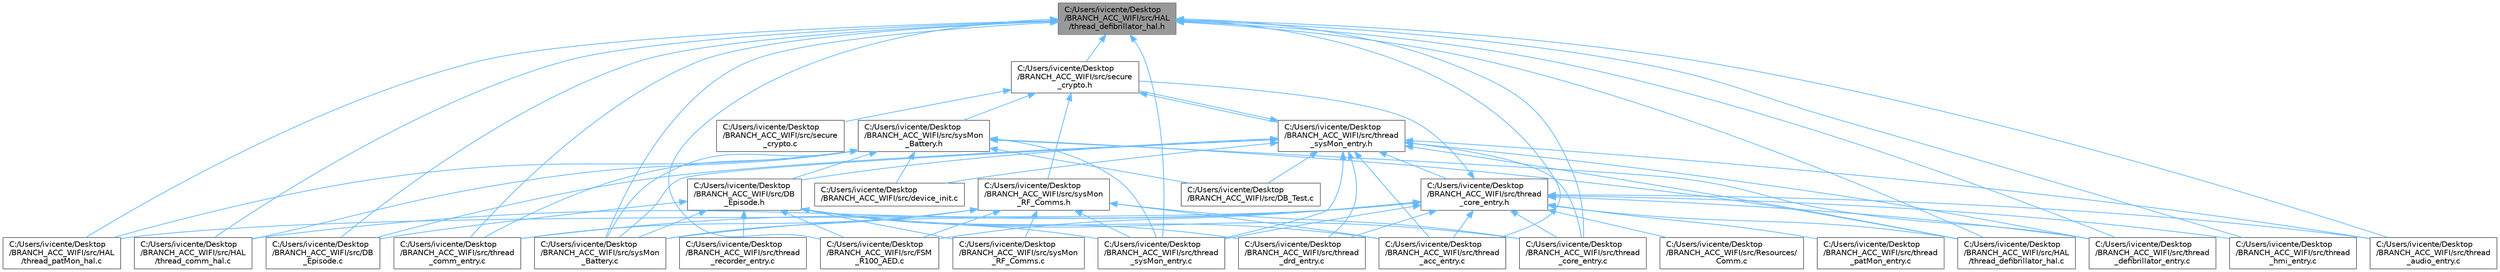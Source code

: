 digraph "C:/Users/ivicente/Desktop/BRANCH_ACC_WIFI/src/HAL/thread_defibrillator_hal.h"
{
 // LATEX_PDF_SIZE
  bgcolor="transparent";
  edge [fontname=Helvetica,fontsize=10,labelfontname=Helvetica,labelfontsize=10];
  node [fontname=Helvetica,fontsize=10,shape=box,height=0.2,width=0.4];
  Node1 [id="Node000001",label="C:/Users/ivicente/Desktop\l/BRANCH_ACC_WIFI/src/HAL\l/thread_defibrillator_hal.h",height=0.2,width=0.4,color="gray40", fillcolor="grey60", style="filled", fontcolor="black",tooltip="Header with functions related to the defibrillator BSP service."];
  Node1 -> Node2 [id="edge1_Node000001_Node000002",dir="back",color="steelblue1",style="solid",tooltip=" "];
  Node2 [id="Node000002",label="C:/Users/ivicente/Desktop\l/BRANCH_ACC_WIFI/src/DB\l_Episode.c",height=0.2,width=0.4,color="grey40", fillcolor="white", style="filled",URL="$a00002.html",tooltip=" "];
  Node1 -> Node3 [id="edge2_Node000001_Node000003",dir="back",color="steelblue1",style="solid",tooltip=" "];
  Node3 [id="Node000003",label="C:/Users/ivicente/Desktop\l/BRANCH_ACC_WIFI/src/FSM\l_R100_AED.c",height=0.2,width=0.4,color="grey40", fillcolor="white", style="filled",URL="$a00023.html",tooltip=" "];
  Node1 -> Node4 [id="edge3_Node000001_Node000004",dir="back",color="steelblue1",style="solid",tooltip=" "];
  Node4 [id="Node000004",label="C:/Users/ivicente/Desktop\l/BRANCH_ACC_WIFI/src/HAL\l/thread_comm_hal.c",height=0.2,width=0.4,color="grey40", fillcolor="white", style="filled",URL="$a00188.html",tooltip="HAL for Comm Thread."];
  Node1 -> Node5 [id="edge4_Node000001_Node000005",dir="back",color="steelblue1",style="solid",tooltip=" "];
  Node5 [id="Node000005",label="C:/Users/ivicente/Desktop\l/BRANCH_ACC_WIFI/src/HAL\l/thread_defibrillator_hal.c",height=0.2,width=0.4,color="grey40", fillcolor="white", style="filled",URL="$a00200.html",tooltip=" "];
  Node1 -> Node6 [id="edge5_Node000001_Node000006",dir="back",color="steelblue1",style="solid",tooltip=" "];
  Node6 [id="Node000006",label="C:/Users/ivicente/Desktop\l/BRANCH_ACC_WIFI/src/HAL\l/thread_patMon_hal.c",height=0.2,width=0.4,color="grey40", fillcolor="white", style="filled",URL="$a00218.html",tooltip=" "];
  Node1 -> Node7 [id="edge6_Node000001_Node000007",dir="back",color="steelblue1",style="solid",tooltip=" "];
  Node7 [id="Node000007",label="C:/Users/ivicente/Desktop\l/BRANCH_ACC_WIFI/src/secure\l_crypto.h",height=0.2,width=0.4,color="grey40", fillcolor="white", style="filled",URL="$a00050.html",tooltip="NetX secure for check certificates."];
  Node7 -> Node8 [id="edge7_Node000007_Node000008",dir="back",color="steelblue1",style="solid",tooltip=" "];
  Node8 [id="Node000008",label="C:/Users/ivicente/Desktop\l/BRANCH_ACC_WIFI/src/secure\l_crypto.c",height=0.2,width=0.4,color="grey40", fillcolor="white", style="filled",URL="$a00047.html",tooltip="NetX secure for check certificates. To use these functions you must first call nx_init()."];
  Node7 -> Node9 [id="edge8_Node000007_Node000009",dir="back",color="steelblue1",style="solid",tooltip=" "];
  Node9 [id="Node000009",label="C:/Users/ivicente/Desktop\l/BRANCH_ACC_WIFI/src/sysMon\l_Battery.h",height=0.2,width=0.4,color="grey40", fillcolor="white", style="filled",URL="$a00056.html",tooltip="Header with functions related to the battery services."];
  Node9 -> Node10 [id="edge9_Node000009_Node000010",dir="back",color="steelblue1",style="solid",tooltip=" "];
  Node10 [id="Node000010",label="C:/Users/ivicente/Desktop\l/BRANCH_ACC_WIFI/src/DB\l_Episode.h",height=0.2,width=0.4,color="grey40", fillcolor="white", style="filled",URL="$a00005.html",tooltip="Episode header file."];
  Node10 -> Node2 [id="edge10_Node000010_Node000002",dir="back",color="steelblue1",style="solid",tooltip=" "];
  Node10 -> Node3 [id="edge11_Node000010_Node000003",dir="back",color="steelblue1",style="solid",tooltip=" "];
  Node10 -> Node11 [id="edge12_Node000010_Node000011",dir="back",color="steelblue1",style="solid",tooltip=" "];
  Node11 [id="Node000011",label="C:/Users/ivicente/Desktop\l/BRANCH_ACC_WIFI/src/sysMon\l_Battery.c",height=0.2,width=0.4,color="grey40", fillcolor="white", style="filled",URL="$a00053.html",tooltip="Battery functions executed in the context of the SysMon thread."];
  Node10 -> Node12 [id="edge13_Node000010_Node000012",dir="back",color="steelblue1",style="solid",tooltip=" "];
  Node12 [id="Node000012",label="C:/Users/ivicente/Desktop\l/BRANCH_ACC_WIFI/src/sysMon\l_RF_Comms.c",height=0.2,width=0.4,color="grey40", fillcolor="white", style="filled",URL="$a00059.html",tooltip="RF communications executed in the context of the SysMon thread."];
  Node10 -> Node13 [id="edge14_Node000010_Node000013",dir="back",color="steelblue1",style="solid",tooltip=" "];
  Node13 [id="Node000013",label="C:/Users/ivicente/Desktop\l/BRANCH_ACC_WIFI/src/thread\l_acc_entry.c",height=0.2,width=0.4,color="grey40", fillcolor="white", style="filled",URL="$a00065.html",tooltip=" "];
  Node10 -> Node14 [id="edge15_Node000010_Node000014",dir="back",color="steelblue1",style="solid",tooltip=" "];
  Node14 [id="Node000014",label="C:/Users/ivicente/Desktop\l/BRANCH_ACC_WIFI/src/thread\l_core_entry.c",height=0.2,width=0.4,color="grey40", fillcolor="white", style="filled",URL="$a00086.html",tooltip=" "];
  Node10 -> Node15 [id="edge16_Node000010_Node000015",dir="back",color="steelblue1",style="solid",tooltip=" "];
  Node15 [id="Node000015",label="C:/Users/ivicente/Desktop\l/BRANCH_ACC_WIFI/src/thread\l_drd_entry.c",height=0.2,width=0.4,color="grey40", fillcolor="white", style="filled",URL="$a00098.html",tooltip=" "];
  Node10 -> Node16 [id="edge17_Node000010_Node000016",dir="back",color="steelblue1",style="solid",tooltip=" "];
  Node16 [id="Node000016",label="C:/Users/ivicente/Desktop\l/BRANCH_ACC_WIFI/src/thread\l_recorder_entry.c",height=0.2,width=0.4,color="grey40", fillcolor="white", style="filled",URL="$a00122.html",tooltip=" "];
  Node10 -> Node17 [id="edge18_Node000010_Node000017",dir="back",color="steelblue1",style="solid",tooltip=" "];
  Node17 [id="Node000017",label="C:/Users/ivicente/Desktop\l/BRANCH_ACC_WIFI/src/thread\l_sysMon_entry.c",height=0.2,width=0.4,color="grey40", fillcolor="white", style="filled",URL="$a00128.html",tooltip=" "];
  Node9 -> Node18 [id="edge19_Node000009_Node000018",dir="back",color="steelblue1",style="solid",tooltip=" "];
  Node18 [id="Node000018",label="C:/Users/ivicente/Desktop\l/BRANCH_ACC_WIFI/src/DB_Test.c",height=0.2,width=0.4,color="grey40", fillcolor="white", style="filled",URL="$a00008.html",tooltip=" "];
  Node9 -> Node4 [id="edge20_Node000009_Node000004",dir="back",color="steelblue1",style="solid",tooltip=" "];
  Node9 -> Node5 [id="edge21_Node000009_Node000005",dir="back",color="steelblue1",style="solid",tooltip=" "];
  Node9 -> Node6 [id="edge22_Node000009_Node000006",dir="back",color="steelblue1",style="solid",tooltip=" "];
  Node9 -> Node19 [id="edge23_Node000009_Node000019",dir="back",color="steelblue1",style="solid",tooltip=" "];
  Node19 [id="Node000019",label="C:/Users/ivicente/Desktop\l/BRANCH_ACC_WIFI/src/device_init.c",height=0.2,width=0.4,color="grey40", fillcolor="white", style="filled",URL="$a00014.html",tooltip=" "];
  Node9 -> Node11 [id="edge24_Node000009_Node000011",dir="back",color="steelblue1",style="solid",tooltip=" "];
  Node9 -> Node20 [id="edge25_Node000009_Node000020",dir="back",color="steelblue1",style="solid",tooltip=" "];
  Node20 [id="Node000020",label="C:/Users/ivicente/Desktop\l/BRANCH_ACC_WIFI/src/thread\l_comm_entry.c",height=0.2,width=0.4,color="grey40", fillcolor="white", style="filled",URL="$a00080.html",tooltip="Comm Thread."];
  Node9 -> Node21 [id="edge26_Node000009_Node000021",dir="back",color="steelblue1",style="solid",tooltip=" "];
  Node21 [id="Node000021",label="C:/Users/ivicente/Desktop\l/BRANCH_ACC_WIFI/src/thread\l_defibrillator_entry.c",height=0.2,width=0.4,color="grey40", fillcolor="white", style="filled",URL="$a00092.html",tooltip=" "];
  Node9 -> Node17 [id="edge27_Node000009_Node000017",dir="back",color="steelblue1",style="solid",tooltip=" "];
  Node7 -> Node22 [id="edge28_Node000007_Node000022",dir="back",color="steelblue1",style="solid",tooltip=" "];
  Node22 [id="Node000022",label="C:/Users/ivicente/Desktop\l/BRANCH_ACC_WIFI/src/sysMon\l_RF_Comms.h",height=0.2,width=0.4,color="grey40", fillcolor="white", style="filled",URL="$a00062.html",tooltip="Header with functions related to the RF comms services."];
  Node22 -> Node3 [id="edge29_Node000022_Node000003",dir="back",color="steelblue1",style="solid",tooltip=" "];
  Node22 -> Node11 [id="edge30_Node000022_Node000011",dir="back",color="steelblue1",style="solid",tooltip=" "];
  Node22 -> Node12 [id="edge31_Node000022_Node000012",dir="back",color="steelblue1",style="solid",tooltip=" "];
  Node22 -> Node13 [id="edge32_Node000022_Node000013",dir="back",color="steelblue1",style="solid",tooltip=" "];
  Node22 -> Node20 [id="edge33_Node000022_Node000020",dir="back",color="steelblue1",style="solid",tooltip=" "];
  Node22 -> Node14 [id="edge34_Node000022_Node000014",dir="back",color="steelblue1",style="solid",tooltip=" "];
  Node22 -> Node17 [id="edge35_Node000022_Node000017",dir="back",color="steelblue1",style="solid",tooltip=" "];
  Node7 -> Node23 [id="edge36_Node000007_Node000023",dir="back",color="steelblue1",style="solid",tooltip=" "];
  Node23 [id="Node000023",label="C:/Users/ivicente/Desktop\l/BRANCH_ACC_WIFI/src/thread\l_sysMon_entry.h",height=0.2,width=0.4,color="grey40", fillcolor="white", style="filled",URL="$a00131.html",tooltip="Header with functions related to the system monitor service."];
  Node23 -> Node2 [id="edge37_Node000023_Node000002",dir="back",color="steelblue1",style="solid",tooltip=" "];
  Node23 -> Node10 [id="edge38_Node000023_Node000010",dir="back",color="steelblue1",style="solid",tooltip=" "];
  Node23 -> Node18 [id="edge39_Node000023_Node000018",dir="back",color="steelblue1",style="solid",tooltip=" "];
  Node23 -> Node5 [id="edge40_Node000023_Node000005",dir="back",color="steelblue1",style="solid",tooltip=" "];
  Node23 -> Node19 [id="edge41_Node000023_Node000019",dir="back",color="steelblue1",style="solid",tooltip=" "];
  Node23 -> Node7 [id="edge42_Node000023_Node000007",dir="back",color="steelblue1",style="solid",tooltip=" "];
  Node23 -> Node11 [id="edge43_Node000023_Node000011",dir="back",color="steelblue1",style="solid",tooltip=" "];
  Node23 -> Node13 [id="edge44_Node000023_Node000013",dir="back",color="steelblue1",style="solid",tooltip=" "];
  Node23 -> Node24 [id="edge45_Node000023_Node000024",dir="back",color="steelblue1",style="solid",tooltip=" "];
  Node24 [id="Node000024",label="C:/Users/ivicente/Desktop\l/BRANCH_ACC_WIFI/src/thread\l_audio_entry.c",height=0.2,width=0.4,color="grey40", fillcolor="white", style="filled",URL="$a00074.html",tooltip=" "];
  Node23 -> Node14 [id="edge46_Node000023_Node000014",dir="back",color="steelblue1",style="solid",tooltip=" "];
  Node23 -> Node25 [id="edge47_Node000023_Node000025",dir="back",color="steelblue1",style="solid",tooltip=" "];
  Node25 [id="Node000025",label="C:/Users/ivicente/Desktop\l/BRANCH_ACC_WIFI/src/thread\l_core_entry.h",height=0.2,width=0.4,color="grey40", fillcolor="white", style="filled",URL="$a00089.html",tooltip="Header with functions related to the core service."];
  Node25 -> Node3 [id="edge48_Node000025_Node000003",dir="back",color="steelblue1",style="solid",tooltip=" "];
  Node25 -> Node4 [id="edge49_Node000025_Node000004",dir="back",color="steelblue1",style="solid",tooltip=" "];
  Node25 -> Node5 [id="edge50_Node000025_Node000005",dir="back",color="steelblue1",style="solid",tooltip=" "];
  Node25 -> Node6 [id="edge51_Node000025_Node000006",dir="back",color="steelblue1",style="solid",tooltip=" "];
  Node25 -> Node26 [id="edge52_Node000025_Node000026",dir="back",color="steelblue1",style="solid",tooltip=" "];
  Node26 [id="Node000026",label="C:/Users/ivicente/Desktop\l/BRANCH_ACC_WIFI/src/Resources/\lComm.c",height=0.2,width=0.4,color="grey40", fillcolor="white", style="filled",URL="$a00236.html",tooltip=" "];
  Node25 -> Node7 [id="edge53_Node000025_Node000007",dir="back",color="steelblue1",style="solid",tooltip=" "];
  Node25 -> Node11 [id="edge54_Node000025_Node000011",dir="back",color="steelblue1",style="solid",tooltip=" "];
  Node25 -> Node13 [id="edge55_Node000025_Node000013",dir="back",color="steelblue1",style="solid",tooltip=" "];
  Node25 -> Node24 [id="edge56_Node000025_Node000024",dir="back",color="steelblue1",style="solid",tooltip=" "];
  Node25 -> Node20 [id="edge57_Node000025_Node000020",dir="back",color="steelblue1",style="solid",tooltip=" "];
  Node25 -> Node14 [id="edge58_Node000025_Node000014",dir="back",color="steelblue1",style="solid",tooltip=" "];
  Node25 -> Node21 [id="edge59_Node000025_Node000021",dir="back",color="steelblue1",style="solid",tooltip=" "];
  Node25 -> Node15 [id="edge60_Node000025_Node000015",dir="back",color="steelblue1",style="solid",tooltip=" "];
  Node25 -> Node27 [id="edge61_Node000025_Node000027",dir="back",color="steelblue1",style="solid",tooltip=" "];
  Node27 [id="Node000027",label="C:/Users/ivicente/Desktop\l/BRANCH_ACC_WIFI/src/thread\l_hmi_entry.c",height=0.2,width=0.4,color="grey40", fillcolor="white", style="filled",URL="$a00110.html",tooltip=" "];
  Node25 -> Node28 [id="edge62_Node000025_Node000028",dir="back",color="steelblue1",style="solid",tooltip=" "];
  Node28 [id="Node000028",label="C:/Users/ivicente/Desktop\l/BRANCH_ACC_WIFI/src/thread\l_patMon_entry.c",height=0.2,width=0.4,color="grey40", fillcolor="white", style="filled",URL="$a00116.html",tooltip=" "];
  Node25 -> Node17 [id="edge63_Node000025_Node000017",dir="back",color="steelblue1",style="solid",tooltip=" "];
  Node23 -> Node21 [id="edge64_Node000023_Node000021",dir="back",color="steelblue1",style="solid",tooltip=" "];
  Node23 -> Node15 [id="edge65_Node000023_Node000015",dir="back",color="steelblue1",style="solid",tooltip=" "];
  Node23 -> Node17 [id="edge66_Node000023_Node000017",dir="back",color="steelblue1",style="solid",tooltip=" "];
  Node1 -> Node11 [id="edge67_Node000001_Node000011",dir="back",color="steelblue1",style="solid",tooltip=" "];
  Node1 -> Node13 [id="edge68_Node000001_Node000013",dir="back",color="steelblue1",style="solid",tooltip=" "];
  Node1 -> Node24 [id="edge69_Node000001_Node000024",dir="back",color="steelblue1",style="solid",tooltip=" "];
  Node1 -> Node20 [id="edge70_Node000001_Node000020",dir="back",color="steelblue1",style="solid",tooltip=" "];
  Node1 -> Node14 [id="edge71_Node000001_Node000014",dir="back",color="steelblue1",style="solid",tooltip=" "];
  Node1 -> Node21 [id="edge72_Node000001_Node000021",dir="back",color="steelblue1",style="solid",tooltip=" "];
  Node1 -> Node27 [id="edge73_Node000001_Node000027",dir="back",color="steelblue1",style="solid",tooltip=" "];
  Node1 -> Node17 [id="edge74_Node000001_Node000017",dir="back",color="steelblue1",style="solid",tooltip=" "];
}
